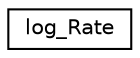 digraph "Graphical Class Hierarchy"
{
 // INTERACTIVE_SVG=YES
  edge [fontname="Helvetica",fontsize="10",labelfontname="Helvetica",labelfontsize="10"];
  node [fontname="Helvetica",fontsize="10",shape=record];
  rankdir="LR";
  Node1 [label="log_Rate",height=0.2,width=0.4,color="black", fillcolor="white", style="filled",URL="$structlog__Rate.html"];
}
